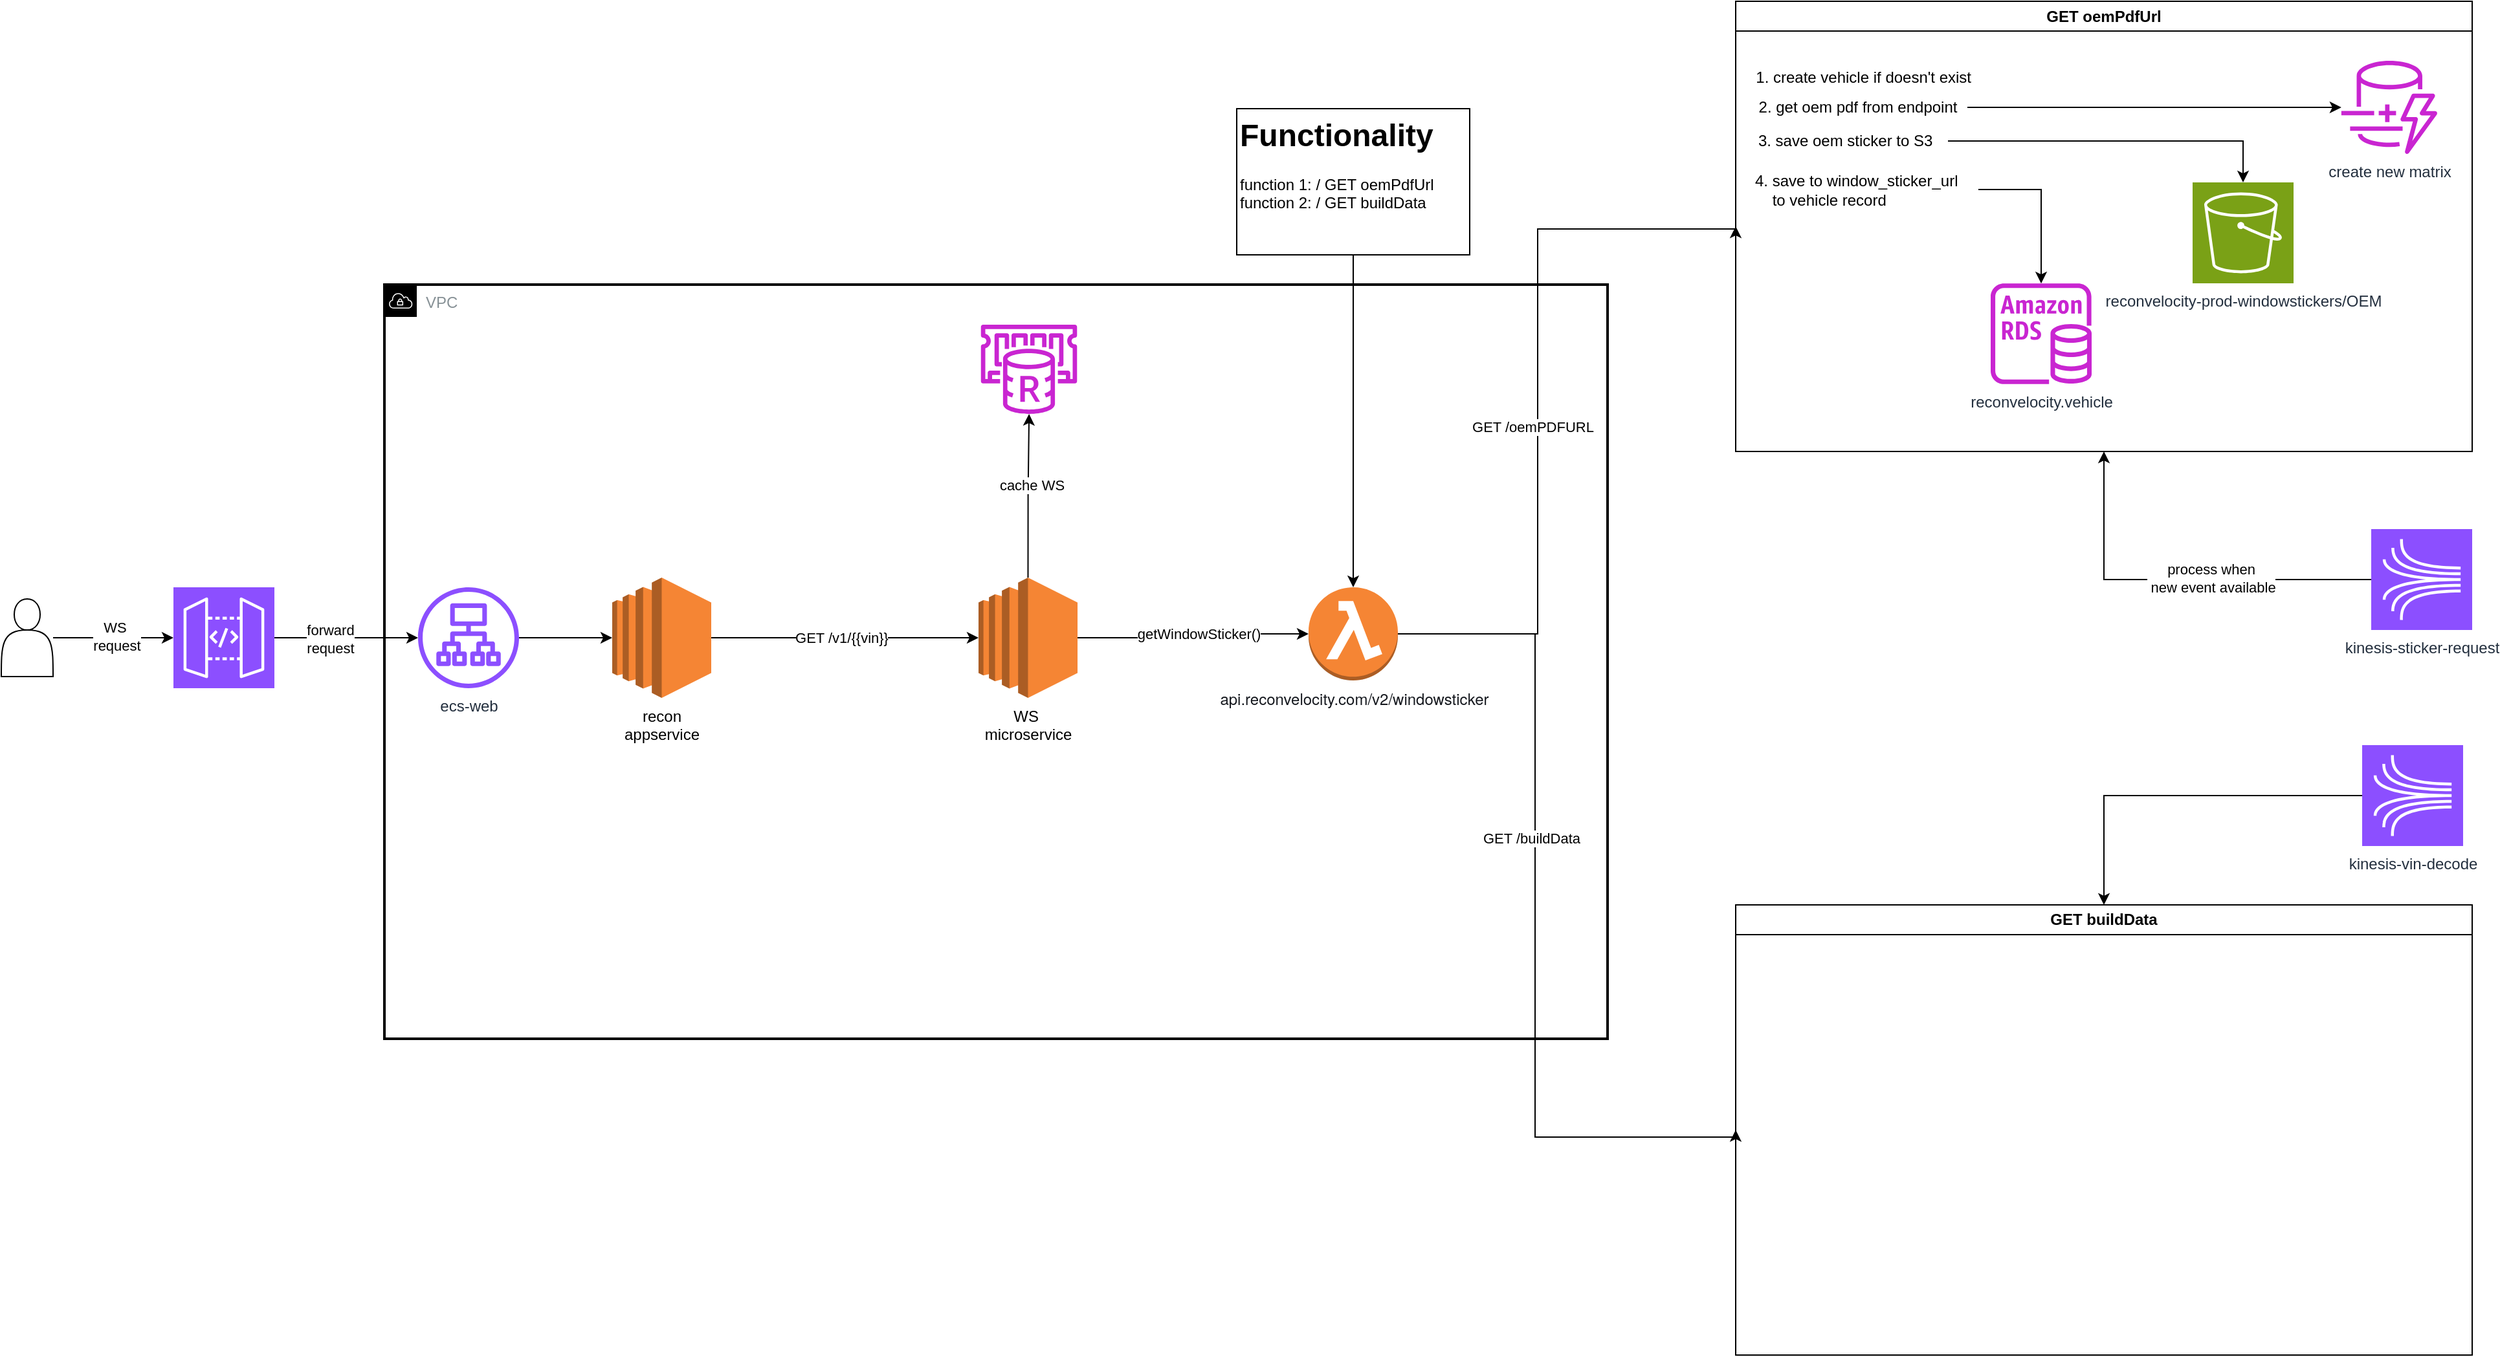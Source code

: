 <mxfile version="26.0.12">
  <diagram name="Page-1" id="VOynZer4dO6frkGX0q3r">
    <mxGraphModel dx="2510" dy="1483" grid="0" gridSize="10" guides="1" tooltips="1" connect="1" arrows="1" fold="1" page="0" pageScale="1" pageWidth="850" pageHeight="1100" math="0" shadow="0">
      <root>
        <mxCell id="0" />
        <mxCell id="1" parent="0" />
        <mxCell id="XL5NGab5W7cVgB7Eb7kB-7" value="VPC" style="sketch=0;outlineConnect=0;gradientColor=none;html=1;whiteSpace=wrap;fontSize=12;fontStyle=0;shape=mxgraph.aws4.group;grIcon=mxgraph.aws4.group_vpc;strokeColor=light-dark(#000000, #6a7377);fillColor=none;verticalAlign=top;align=left;spacingLeft=30;fontColor=#879196;dashed=0;strokeWidth=2;" vertex="1" parent="1">
          <mxGeometry x="294" y="147" width="945" height="583" as="geometry" />
        </mxCell>
        <mxCell id="XL5NGab5W7cVgB7Eb7kB-4" style="edgeStyle=orthogonalEdgeStyle;rounded=0;orthogonalLoop=1;jettySize=auto;html=1;" edge="1" parent="1" source="XL5NGab5W7cVgB7Eb7kB-1" target="XL5NGab5W7cVgB7Eb7kB-2">
          <mxGeometry relative="1" as="geometry" />
        </mxCell>
        <mxCell id="XL5NGab5W7cVgB7Eb7kB-8" value="WS&amp;nbsp;&lt;div&gt;request&lt;/div&gt;" style="edgeLabel;html=1;align=center;verticalAlign=middle;resizable=0;points=[];" vertex="1" connectable="0" parent="XL5NGab5W7cVgB7Eb7kB-4">
          <mxGeometry x="0.044" y="1" relative="1" as="geometry">
            <mxPoint as="offset" />
          </mxGeometry>
        </mxCell>
        <mxCell id="XL5NGab5W7cVgB7Eb7kB-1" value="" style="shape=actor;whiteSpace=wrap;html=1;" vertex="1" parent="1">
          <mxGeometry x="-2" y="390" width="40" height="60" as="geometry" />
        </mxCell>
        <mxCell id="XL5NGab5W7cVgB7Eb7kB-5" style="edgeStyle=orthogonalEdgeStyle;rounded=0;orthogonalLoop=1;jettySize=auto;html=1;exitX=1;exitY=0.5;exitDx=0;exitDy=0;exitPerimeter=0;" edge="1" parent="1" source="XL5NGab5W7cVgB7Eb7kB-2" target="XL5NGab5W7cVgB7Eb7kB-3">
          <mxGeometry relative="1" as="geometry" />
        </mxCell>
        <mxCell id="XL5NGab5W7cVgB7Eb7kB-10" value="forward&lt;br&gt;request" style="edgeLabel;html=1;align=center;verticalAlign=middle;resizable=0;points=[];" vertex="1" connectable="0" parent="XL5NGab5W7cVgB7Eb7kB-5">
          <mxGeometry x="-0.226" y="-1" relative="1" as="geometry">
            <mxPoint as="offset" />
          </mxGeometry>
        </mxCell>
        <mxCell id="XL5NGab5W7cVgB7Eb7kB-2" value="" style="sketch=0;points=[[0,0,0],[0.25,0,0],[0.5,0,0],[0.75,0,0],[1,0,0],[0,1,0],[0.25,1,0],[0.5,1,0],[0.75,1,0],[1,1,0],[0,0.25,0],[0,0.5,0],[0,0.75,0],[1,0.25,0],[1,0.5,0],[1,0.75,0]];outlineConnect=0;fontColor=#232F3E;fillColor=#8C4FFF;strokeColor=#ffffff;dashed=0;verticalLabelPosition=bottom;verticalAlign=top;align=center;html=1;fontSize=12;fontStyle=0;aspect=fixed;shape=mxgraph.aws4.resourceIcon;resIcon=mxgraph.aws4.api_gateway;" vertex="1" parent="1">
          <mxGeometry x="131" y="381" width="78" height="78" as="geometry" />
        </mxCell>
        <mxCell id="XL5NGab5W7cVgB7Eb7kB-14" style="edgeStyle=orthogonalEdgeStyle;rounded=0;orthogonalLoop=1;jettySize=auto;html=1;" edge="1" parent="1" source="XL5NGab5W7cVgB7Eb7kB-3" target="XL5NGab5W7cVgB7Eb7kB-13">
          <mxGeometry relative="1" as="geometry" />
        </mxCell>
        <mxCell id="XL5NGab5W7cVgB7Eb7kB-3" value="ecs-web" style="sketch=0;outlineConnect=0;fontColor=#232F3E;gradientColor=none;fillColor=#8C4FFF;strokeColor=none;dashed=0;verticalLabelPosition=bottom;verticalAlign=top;align=center;html=1;fontSize=12;fontStyle=0;aspect=fixed;pointerEvents=1;shape=mxgraph.aws4.application_load_balancer;" vertex="1" parent="1">
          <mxGeometry x="320" y="381" width="78" height="78" as="geometry" />
        </mxCell>
        <mxCell id="XL5NGab5W7cVgB7Eb7kB-17" style="edgeStyle=orthogonalEdgeStyle;rounded=0;orthogonalLoop=1;jettySize=auto;html=1;" edge="1" parent="1" source="XL5NGab5W7cVgB7Eb7kB-13" target="XL5NGab5W7cVgB7Eb7kB-16">
          <mxGeometry relative="1" as="geometry" />
        </mxCell>
        <mxCell id="XL5NGab5W7cVgB7Eb7kB-39" value="GET /v1/{{vin}}" style="edgeLabel;html=1;align=center;verticalAlign=middle;resizable=0;points=[];" vertex="1" connectable="0" parent="XL5NGab5W7cVgB7Eb7kB-17">
          <mxGeometry x="-0.027" y="-4" relative="1" as="geometry">
            <mxPoint y="-4" as="offset" />
          </mxGeometry>
        </mxCell>
        <mxCell id="XL5NGab5W7cVgB7Eb7kB-97" style="edgeStyle=orthogonalEdgeStyle;rounded=0;orthogonalLoop=1;jettySize=auto;html=1;exitX=0.5;exitY=0;exitDx=0;exitDy=0;exitPerimeter=0;" edge="1" parent="1" source="XL5NGab5W7cVgB7Eb7kB-16" target="XL5NGab5W7cVgB7Eb7kB-21">
          <mxGeometry relative="1" as="geometry" />
        </mxCell>
        <mxCell id="XL5NGab5W7cVgB7Eb7kB-98" value="cache WS" style="edgeLabel;html=1;align=center;verticalAlign=middle;resizable=0;points=[];" vertex="1" connectable="0" parent="XL5NGab5W7cVgB7Eb7kB-97">
          <mxGeometry x="0.147" y="-2" relative="1" as="geometry">
            <mxPoint as="offset" />
          </mxGeometry>
        </mxCell>
        <mxCell id="XL5NGab5W7cVgB7Eb7kB-16" value="WS&amp;nbsp;&lt;div&gt;microservice&lt;/div&gt;" style="outlineConnect=0;dashed=0;verticalLabelPosition=bottom;verticalAlign=top;align=center;html=1;shape=mxgraph.aws3.ec2;fillColor=#F58534;gradientColor=none;" vertex="1" parent="1">
          <mxGeometry x="753" y="373.5" width="76.5" height="93" as="geometry" />
        </mxCell>
        <mxCell id="XL5NGab5W7cVgB7Eb7kB-13" value="recon&lt;div&gt;appservice&lt;/div&gt;" style="outlineConnect=0;dashed=0;verticalLabelPosition=bottom;verticalAlign=top;align=center;html=1;shape=mxgraph.aws3.ec2;fillColor=#F58534;gradientColor=none;" vertex="1" parent="1">
          <mxGeometry x="470" y="373.5" width="76.5" height="93" as="geometry" />
        </mxCell>
        <mxCell id="XL5NGab5W7cVgB7Eb7kB-21" value="" style="sketch=0;outlineConnect=0;fontColor=#232F3E;gradientColor=none;fillColor=#C925D1;strokeColor=none;dashed=0;verticalLabelPosition=bottom;verticalAlign=top;align=center;html=1;fontSize=12;fontStyle=0;aspect=fixed;pointerEvents=1;shape=mxgraph.aws4.elasticache_for_redis;" vertex="1" parent="1">
          <mxGeometry x="753" y="178" width="78" height="69" as="geometry" />
        </mxCell>
        <mxCell id="XL5NGab5W7cVgB7Eb7kB-53" style="edgeStyle=orthogonalEdgeStyle;rounded=0;orthogonalLoop=1;jettySize=auto;html=1;entryX=0;entryY=0.5;entryDx=0;entryDy=0;" edge="1" parent="1" source="XL5NGab5W7cVgB7Eb7kB-27" target="XL5NGab5W7cVgB7Eb7kB-51">
          <mxGeometry relative="1" as="geometry">
            <Array as="points">
              <mxPoint x="1185" y="417" />
              <mxPoint x="1185" y="104" />
            </Array>
          </mxGeometry>
        </mxCell>
        <mxCell id="XL5NGab5W7cVgB7Eb7kB-73" value="GET /oemPDFURL" style="edgeLabel;html=1;align=center;verticalAlign=middle;resizable=0;points=[];" vertex="1" connectable="0" parent="XL5NGab5W7cVgB7Eb7kB-53">
          <mxGeometry x="-0.273" y="3" relative="1" as="geometry">
            <mxPoint x="-1" y="-59" as="offset" />
          </mxGeometry>
        </mxCell>
        <mxCell id="XL5NGab5W7cVgB7Eb7kB-99" style="edgeStyle=orthogonalEdgeStyle;rounded=0;orthogonalLoop=1;jettySize=auto;html=1;entryX=0;entryY=0.5;entryDx=0;entryDy=0;" edge="1" parent="1" source="XL5NGab5W7cVgB7Eb7kB-27" target="XL5NGab5W7cVgB7Eb7kB-79">
          <mxGeometry relative="1" as="geometry">
            <Array as="points">
              <mxPoint x="1183" y="417" />
              <mxPoint x="1183" y="806" />
            </Array>
          </mxGeometry>
        </mxCell>
        <mxCell id="XL5NGab5W7cVgB7Eb7kB-104" value="GET /buildData" style="edgeLabel;html=1;align=center;verticalAlign=middle;resizable=0;points=[];" vertex="1" connectable="0" parent="XL5NGab5W7cVgB7Eb7kB-99">
          <mxGeometry x="-0.196" y="-3" relative="1" as="geometry">
            <mxPoint as="offset" />
          </mxGeometry>
        </mxCell>
        <mxCell id="XL5NGab5W7cVgB7Eb7kB-27" value="&lt;span style=&quot;color: rgb(22, 25, 31); font-family: &amp;quot;Amazon Ember&amp;quot;, &amp;quot;Helvetica Neue&amp;quot;, Roboto, Arial, sans-serif; text-align: start; white-space: pre-wrap; background-color: rgb(255, 255, 255);&quot;&gt;&lt;font&gt;api.reconvelocity.com/v2/windowsticker&lt;/font&gt;&lt;/span&gt;" style="outlineConnect=0;dashed=0;verticalLabelPosition=bottom;verticalAlign=top;align=center;html=1;shape=mxgraph.aws3.lambda_function;fillColor=#F58534;gradientColor=none;" vertex="1" parent="1">
          <mxGeometry x="1008" y="381" width="69" height="72" as="geometry" />
        </mxCell>
        <mxCell id="XL5NGab5W7cVgB7Eb7kB-28" style="edgeStyle=orthogonalEdgeStyle;rounded=0;orthogonalLoop=1;jettySize=auto;html=1;exitX=1;exitY=0.5;exitDx=0;exitDy=0;exitPerimeter=0;entryX=0;entryY=0.5;entryDx=0;entryDy=0;entryPerimeter=0;" edge="1" parent="1" source="XL5NGab5W7cVgB7Eb7kB-16" target="XL5NGab5W7cVgB7Eb7kB-27">
          <mxGeometry relative="1" as="geometry" />
        </mxCell>
        <mxCell id="XL5NGab5W7cVgB7Eb7kB-38" value="getWindowSticker()" style="edgeLabel;html=1;align=center;verticalAlign=middle;resizable=0;points=[];" vertex="1" connectable="0" parent="XL5NGab5W7cVgB7Eb7kB-28">
          <mxGeometry x="-0.115" y="-1" relative="1" as="geometry">
            <mxPoint x="13" y="-4" as="offset" />
          </mxGeometry>
        </mxCell>
        <mxCell id="XL5NGab5W7cVgB7Eb7kB-57" style="edgeStyle=orthogonalEdgeStyle;rounded=0;orthogonalLoop=1;jettySize=auto;html=1;" edge="1" parent="1" source="XL5NGab5W7cVgB7Eb7kB-37" target="XL5NGab5W7cVgB7Eb7kB-27">
          <mxGeometry relative="1" as="geometry" />
        </mxCell>
        <mxCell id="XL5NGab5W7cVgB7Eb7kB-37" value="&lt;h1 style=&quot;margin-top: 0px;&quot;&gt;Functionality&lt;/h1&gt;&lt;p&gt;function 1: / GET oemPdfUrl&lt;br&gt;function 2: / GET buildData&lt;/p&gt;" style="text;html=1;whiteSpace=wrap;overflow=hidden;rounded=0;strokeColor=default;" vertex="1" parent="1">
          <mxGeometry x="952.5" y="11" width="180" height="113" as="geometry" />
        </mxCell>
        <mxCell id="XL5NGab5W7cVgB7Eb7kB-100" style="edgeStyle=orthogonalEdgeStyle;rounded=0;orthogonalLoop=1;jettySize=auto;html=1;exitX=0;exitY=0.5;exitDx=0;exitDy=0;exitPerimeter=0;entryX=0.5;entryY=1;entryDx=0;entryDy=0;" edge="1" parent="1" source="XL5NGab5W7cVgB7Eb7kB-40" target="XL5NGab5W7cVgB7Eb7kB-51">
          <mxGeometry relative="1" as="geometry" />
        </mxCell>
        <mxCell id="XL5NGab5W7cVgB7Eb7kB-101" value="process when&lt;div&gt;&amp;nbsp;new event available&lt;/div&gt;" style="edgeLabel;html=1;align=center;verticalAlign=middle;resizable=0;points=[];" vertex="1" connectable="0" parent="XL5NGab5W7cVgB7Eb7kB-100">
          <mxGeometry x="0.117" y="-4" relative="1" as="geometry">
            <mxPoint x="46" y="3" as="offset" />
          </mxGeometry>
        </mxCell>
        <mxCell id="XL5NGab5W7cVgB7Eb7kB-40" value="kinesis-sticker-request" style="sketch=0;points=[[0,0,0],[0.25,0,0],[0.5,0,0],[0.75,0,0],[1,0,0],[0,1,0],[0.25,1,0],[0.5,1,0],[0.75,1,0],[1,1,0],[0,0.25,0],[0,0.5,0],[0,0.75,0],[1,0.25,0],[1,0.5,0],[1,0.75,0]];outlineConnect=0;fontColor=#232F3E;fillColor=#8C4FFF;strokeColor=#ffffff;dashed=0;verticalLabelPosition=bottom;verticalAlign=top;align=center;html=1;fontSize=12;fontStyle=0;aspect=fixed;shape=mxgraph.aws4.resourceIcon;resIcon=mxgraph.aws4.kinesis;" vertex="1" parent="1">
          <mxGeometry x="1829" y="336" width="78" height="78" as="geometry" />
        </mxCell>
        <mxCell id="XL5NGab5W7cVgB7Eb7kB-103" style="edgeStyle=orthogonalEdgeStyle;rounded=0;orthogonalLoop=1;jettySize=auto;html=1;exitX=0;exitY=0.5;exitDx=0;exitDy=0;exitPerimeter=0;entryX=0.5;entryY=0;entryDx=0;entryDy=0;" edge="1" parent="1" source="XL5NGab5W7cVgB7Eb7kB-41" target="XL5NGab5W7cVgB7Eb7kB-79">
          <mxGeometry relative="1" as="geometry" />
        </mxCell>
        <mxCell id="XL5NGab5W7cVgB7Eb7kB-41" value="kinesis-vin-decode" style="sketch=0;points=[[0,0,0],[0.25,0,0],[0.5,0,0],[0.75,0,0],[1,0,0],[0,1,0],[0.25,1,0],[0.5,1,0],[0.75,1,0],[1,1,0],[0,0.25,0],[0,0.5,0],[0,0.75,0],[1,0.25,0],[1,0.5,0],[1,0.75,0]];outlineConnect=0;fontColor=#232F3E;fillColor=#8C4FFF;strokeColor=#ffffff;dashed=0;verticalLabelPosition=bottom;verticalAlign=top;align=center;html=1;fontSize=12;fontStyle=0;aspect=fixed;shape=mxgraph.aws4.resourceIcon;resIcon=mxgraph.aws4.kinesis;" vertex="1" parent="1">
          <mxGeometry x="1822" y="503" width="78" height="78" as="geometry" />
        </mxCell>
        <mxCell id="XL5NGab5W7cVgB7Eb7kB-51" value="GET oemPdfUrl" style="swimlane;whiteSpace=wrap;html=1;" vertex="1" parent="1">
          <mxGeometry x="1338" y="-72" width="569" height="348" as="geometry" />
        </mxCell>
        <mxCell id="XL5NGab5W7cVgB7Eb7kB-44" value="reconvelocity-prod-windowstickers/OEM" style="sketch=0;points=[[0,0,0],[0.25,0,0],[0.5,0,0],[0.75,0,0],[1,0,0],[0,1,0],[0.25,1,0],[0.5,1,0],[0.75,1,0],[1,1,0],[0,0.25,0],[0,0.5,0],[0,0.75,0],[1,0.25,0],[1,0.5,0],[1,0.75,0]];outlineConnect=0;fontColor=#232F3E;fillColor=#7AA116;strokeColor=#ffffff;dashed=0;verticalLabelPosition=bottom;verticalAlign=top;align=center;html=1;fontSize=12;fontStyle=0;aspect=fixed;shape=mxgraph.aws4.resourceIcon;resIcon=mxgraph.aws4.s3;" vertex="1" parent="XL5NGab5W7cVgB7Eb7kB-51">
          <mxGeometry x="353" y="140" width="78" height="78" as="geometry" />
        </mxCell>
        <mxCell id="XL5NGab5W7cVgB7Eb7kB-54" value="3. save oem sticker to S3&amp;nbsp;" style="text;html=1;align=center;verticalAlign=middle;resizable=0;points=[];autosize=1;strokeColor=none;fillColor=none;" vertex="1" parent="XL5NGab5W7cVgB7Eb7kB-51">
          <mxGeometry x="8" y="95" width="156" height="26" as="geometry" />
        </mxCell>
        <mxCell id="XL5NGab5W7cVgB7Eb7kB-55" value="reconvelocity.vehicle" style="sketch=0;outlineConnect=0;fontColor=#232F3E;gradientColor=none;fillColor=#C925D1;strokeColor=none;dashed=0;verticalLabelPosition=bottom;verticalAlign=top;align=center;html=1;fontSize=12;fontStyle=0;aspect=fixed;pointerEvents=1;shape=mxgraph.aws4.rds_instance;" vertex="1" parent="XL5NGab5W7cVgB7Eb7kB-51">
          <mxGeometry x="197" y="218" width="78" height="78" as="geometry" />
        </mxCell>
        <mxCell id="XL5NGab5W7cVgB7Eb7kB-68" style="edgeStyle=orthogonalEdgeStyle;rounded=0;orthogonalLoop=1;jettySize=auto;html=1;" edge="1" parent="XL5NGab5W7cVgB7Eb7kB-51" source="XL5NGab5W7cVgB7Eb7kB-56" target="XL5NGab5W7cVgB7Eb7kB-55">
          <mxGeometry relative="1" as="geometry" />
        </mxCell>
        <mxCell id="XL5NGab5W7cVgB7Eb7kB-56" value="4. save to window_sticker_url&lt;div&gt;&amp;nbsp; &amp;nbsp; to vehicle record&lt;/div&gt;" style="text;html=1;align=left;verticalAlign=middle;resizable=0;points=[];autosize=1;strokeColor=none;fillColor=none;" vertex="1" parent="XL5NGab5W7cVgB7Eb7kB-51">
          <mxGeometry x="12.5" y="125" width="175" height="41" as="geometry" />
        </mxCell>
        <mxCell id="XL5NGab5W7cVgB7Eb7kB-59" value="1. create vehicle if doesn&#39;t exist&amp;nbsp;" style="text;html=1;align=center;verticalAlign=middle;resizable=0;points=[];autosize=1;strokeColor=none;fillColor=none;" vertex="1" parent="XL5NGab5W7cVgB7Eb7kB-51">
          <mxGeometry x="6" y="46" width="188" height="26" as="geometry" />
        </mxCell>
        <mxCell id="XL5NGab5W7cVgB7Eb7kB-71" style="edgeStyle=orthogonalEdgeStyle;rounded=0;orthogonalLoop=1;jettySize=auto;html=1;" edge="1" parent="XL5NGab5W7cVgB7Eb7kB-51" source="XL5NGab5W7cVgB7Eb7kB-66" target="XL5NGab5W7cVgB7Eb7kB-70">
          <mxGeometry relative="1" as="geometry" />
        </mxCell>
        <mxCell id="XL5NGab5W7cVgB7Eb7kB-66" value="2. get oem pdf from endpoint" style="text;html=1;align=center;verticalAlign=middle;resizable=0;points=[];autosize=1;strokeColor=none;fillColor=none;" vertex="1" parent="XL5NGab5W7cVgB7Eb7kB-51">
          <mxGeometry x="8" y="69" width="171" height="26" as="geometry" />
        </mxCell>
        <mxCell id="XL5NGab5W7cVgB7Eb7kB-69" style="edgeStyle=orthogonalEdgeStyle;rounded=0;orthogonalLoop=1;jettySize=auto;html=1;entryX=0.5;entryY=0;entryDx=0;entryDy=0;entryPerimeter=0;" edge="1" parent="XL5NGab5W7cVgB7Eb7kB-51" source="XL5NGab5W7cVgB7Eb7kB-54" target="XL5NGab5W7cVgB7Eb7kB-44">
          <mxGeometry relative="1" as="geometry" />
        </mxCell>
        <mxCell id="XL5NGab5W7cVgB7Eb7kB-70" value="create new matrix" style="sketch=0;outlineConnect=0;fontColor=#232F3E;gradientColor=none;fillColor=#C925D1;strokeColor=none;dashed=0;verticalLabelPosition=bottom;verticalAlign=top;align=center;html=1;fontSize=12;fontStyle=0;aspect=fixed;pointerEvents=1;shape=mxgraph.aws4.dynamodb_dax;" vertex="1" parent="XL5NGab5W7cVgB7Eb7kB-51">
          <mxGeometry x="466" y="46" width="78" height="72" as="geometry" />
        </mxCell>
        <mxCell id="XL5NGab5W7cVgB7Eb7kB-79" value="GET buildData" style="swimlane;whiteSpace=wrap;html=1;" vertex="1" parent="1">
          <mxGeometry x="1338" y="626.5" width="569" height="348" as="geometry" />
        </mxCell>
      </root>
    </mxGraphModel>
  </diagram>
</mxfile>
